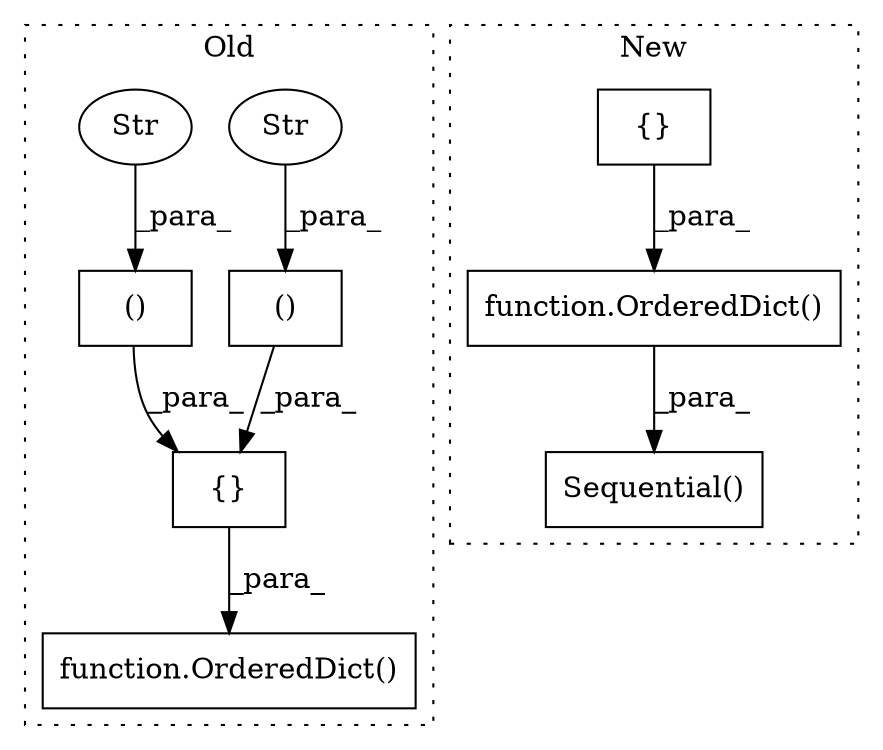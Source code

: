 digraph G {
subgraph cluster0 {
1 [label="function.OrderedDict()" a="75" s="13045,13368" l="12,1" shape="box"];
3 [label="()" a="54" s="13081" l="30" shape="box"];
4 [label="Str" a="66" s="13072" l="9" shape="ellipse"];
5 [label="()" a="54" s="13135" l="51" shape="box"];
6 [label="Str" a="66" s="13127" l="8" shape="ellipse"];
8 [label="{}" a="59" s="13057,13357" l="14,0" shape="box"];
label = "Old";
style="dotted";
}
subgraph cluster1 {
2 [label="Sequential()" a="75" s="13857,13877" l="14,1" shape="box"];
7 [label="function.OrderedDict()" a="75" s="13423,13437" l="12,1" shape="box"];
9 [label="{}" a="59" s="13435,13435" l="2,1" shape="box"];
label = "New";
style="dotted";
}
3 -> 8 [label="_para_"];
4 -> 3 [label="_para_"];
5 -> 8 [label="_para_"];
6 -> 5 [label="_para_"];
7 -> 2 [label="_para_"];
8 -> 1 [label="_para_"];
9 -> 7 [label="_para_"];
}